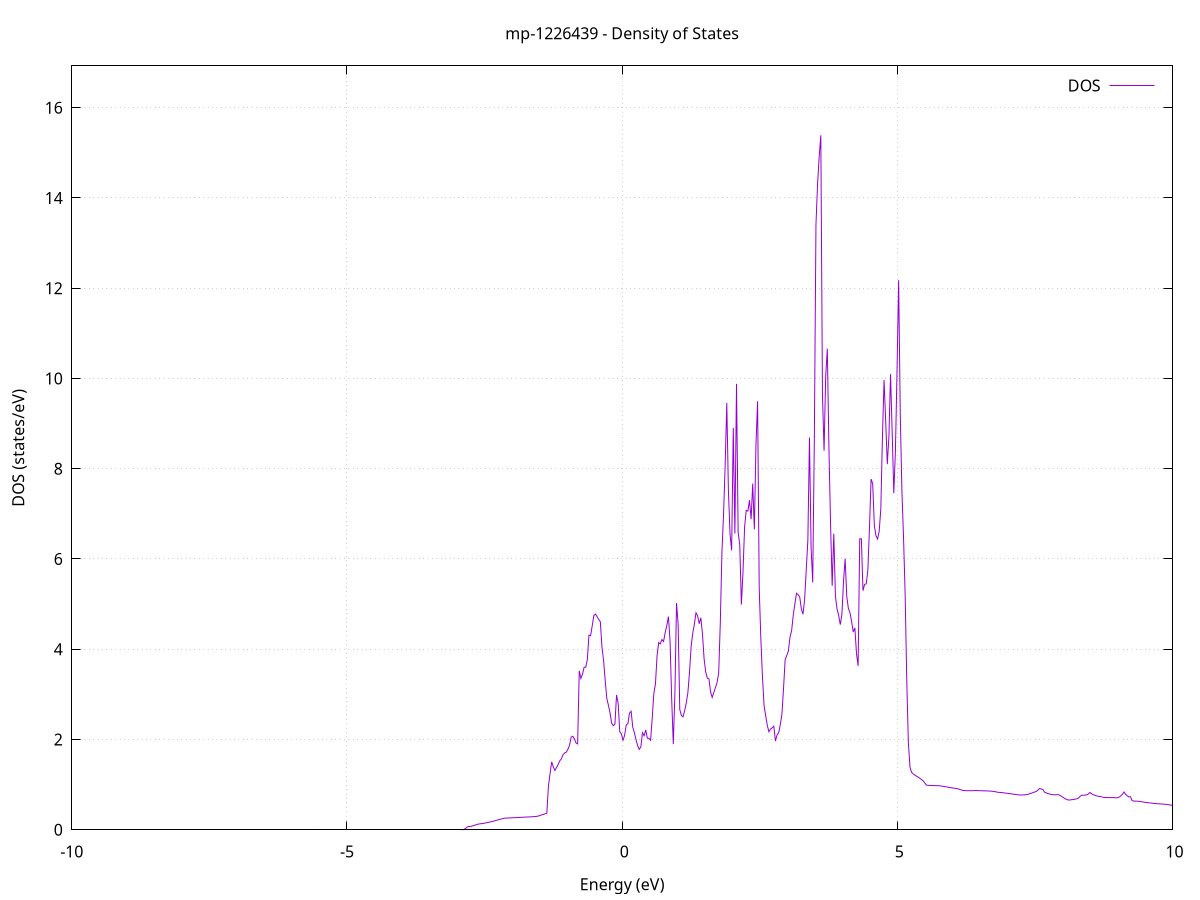 set title 'mp-1226439 - Density of States'
set xlabel 'Energy (eV)'
set ylabel 'DOS (states/eV)'
set grid
set xrange [-10:10]
set yrange [0:16.926]
set xzeroaxis lt -1
set terminal png size 800,600
set output 'mp-1226439_dos_gnuplot.png'
plot '-' using 1:2 with lines title 'DOS'
-5.581600 0.000000
-5.552100 0.000000
-5.522600 0.000000
-5.493200 0.000000
-5.463700 0.000000
-5.434300 0.000000
-5.404800 0.000000
-5.375300 0.000000
-5.345900 0.000000
-5.316400 0.000000
-5.287000 0.000000
-5.257500 0.000000
-5.228000 0.000000
-5.198600 0.000000
-5.169100 0.000000
-5.139700 0.000000
-5.110200 0.000000
-5.080700 0.000000
-5.051300 0.000000
-5.021800 0.000000
-4.992300 0.000000
-4.962900 0.000000
-4.933400 0.000000
-4.904000 0.000000
-4.874500 0.000000
-4.845000 0.000000
-4.815600 0.000000
-4.786100 0.000000
-4.756700 0.000000
-4.727200 0.000000
-4.697700 0.000000
-4.668300 0.000000
-4.638800 0.000000
-4.609400 0.000000
-4.579900 0.000000
-4.550400 0.000000
-4.521000 0.000000
-4.491500 0.000000
-4.462100 0.000000
-4.432600 0.000000
-4.403100 0.000000
-4.373700 0.000000
-4.344200 0.000000
-4.314800 0.000000
-4.285300 0.000000
-4.255800 0.000000
-4.226400 0.000000
-4.196900 0.000000
-4.167500 0.000000
-4.138000 0.000000
-4.108500 0.000000
-4.079100 0.000000
-4.049600 0.000000
-4.020200 0.000000
-3.990700 0.000000
-3.961200 0.000000
-3.931800 0.000000
-3.902300 0.000000
-3.872900 0.000000
-3.843400 0.000000
-3.813900 0.000000
-3.784500 0.000000
-3.755000 0.000000
-3.725600 0.000000
-3.696100 0.000000
-3.666600 0.000000
-3.637200 0.000000
-3.607700 0.000000
-3.578300 0.000000
-3.548800 0.000000
-3.519300 0.000000
-3.489900 0.000000
-3.460400 0.000000
-3.431000 0.000000
-3.401500 0.000000
-3.372000 0.000000
-3.342600 0.000000
-3.313100 0.000000
-3.283700 0.000000
-3.254200 0.000000
-3.224700 0.000000
-3.195300 0.000000
-3.165800 0.000000
-3.136400 0.000000
-3.106900 0.000000
-3.077400 0.000000
-3.048000 0.000000
-3.018500 0.000000
-2.989100 0.000000
-2.959600 0.000000
-2.930100 0.000000
-2.900700 0.000100
-2.871200 0.008700
-2.841800 0.032000
-2.812300 0.063600
-2.782800 0.073000
-2.753400 0.073900
-2.723900 0.084100
-2.694500 0.095400
-2.665000 0.107100
-2.635500 0.119000
-2.606100 0.127700
-2.576600 0.132500
-2.547100 0.136700
-2.517700 0.142600
-2.488200 0.149800
-2.458800 0.157300
-2.429300 0.164800
-2.399800 0.172300
-2.370400 0.180200
-2.340900 0.189400
-2.311500 0.200600
-2.282000 0.210900
-2.252500 0.219800
-2.223100 0.229700
-2.193600 0.239900
-2.164200 0.250200
-2.134700 0.257400
-2.105200 0.259200
-2.075800 0.259900
-2.046300 0.262800
-2.016900 0.265000
-1.987400 0.266800
-1.957900 0.268200
-1.928500 0.269300
-1.899000 0.271400
-1.869600 0.273900
-1.840100 0.276000
-1.810600 0.277600
-1.781200 0.279500
-1.751700 0.281400
-1.722300 0.283200
-1.692800 0.284800
-1.663300 0.286500
-1.633900 0.288900
-1.604400 0.291600
-1.575000 0.294500
-1.545500 0.298800
-1.516000 0.306800
-1.486600 0.318800
-1.457100 0.332400
-1.427700 0.343300
-1.398200 0.354800
-1.368700 0.366600
-1.339300 0.964900
-1.309800 1.244200
-1.280400 1.504600
-1.250900 1.396400
-1.221400 1.313300
-1.192000 1.379200
-1.162500 1.448000
-1.133100 1.527400
-1.103600 1.573400
-1.074100 1.664300
-1.044700 1.701900
-1.015200 1.718600
-0.985800 1.782800
-0.956300 1.870200
-0.926800 2.050500
-0.897400 2.072600
-0.867900 2.016600
-0.838500 1.923500
-0.809000 1.903600
-0.779500 3.521300
-0.750100 3.352300
-0.720600 3.446200
-0.691200 3.600800
-0.661700 3.602100
-0.632200 3.774500
-0.602800 4.311400
-0.573300 4.301100
-0.543900 4.518500
-0.514400 4.748900
-0.484900 4.779000
-0.455500 4.723500
-0.426000 4.661500
-0.396600 4.611200
-0.367100 4.052800
-0.337600 3.750900
-0.308200 3.311600
-0.278700 2.909300
-0.249300 2.758400
-0.219800 2.589000
-0.190300 2.361600
-0.160900 2.305500
-0.131400 2.338900
-0.101900 2.986600
-0.072500 2.804700
-0.043000 2.171100
-0.013600 2.124600
0.015900 1.975100
0.045400 2.098500
0.074800 2.324700
0.104300 2.350600
0.133700 2.584800
0.163200 2.625600
0.192700 2.272800
0.222100 2.154900
0.251600 1.996700
0.281000 1.864800
0.310500 1.781100
0.340000 1.837700
0.369400 2.150500
0.398900 2.083500
0.428300 2.212200
0.457800 2.029800
0.487300 2.026000
0.516700 1.984000
0.546200 2.467600
0.575600 3.021100
0.605100 3.228200
0.634600 3.858500
0.664000 4.148800
0.693500 4.119700
0.722900 4.216100
0.752400 4.170000
0.781900 4.369200
0.811300 4.522600
0.840800 4.723300
0.870200 4.192200
0.899700 2.911900
0.929200 1.899000
0.958600 3.020500
0.988100 5.023500
1.017500 4.552100
1.047000 2.666100
1.076500 2.532300
1.105900 2.503100
1.135400 2.637200
1.164800 2.809200
1.194300 3.036300
1.223800 3.486500
1.253200 4.055300
1.282700 4.353500
1.312100 4.552700
1.341600 4.807700
1.371100 4.742500
1.400500 4.565100
1.430000 4.698100
1.459400 4.341100
1.488900 3.790600
1.518400 3.496800
1.547800 3.360400
1.577300 3.345900
1.606700 3.054400
1.636200 2.933300
1.665700 3.038300
1.695100 3.153900
1.724600 3.260600
1.754000 3.472100
1.783500 4.581800
1.813000 6.152400
1.842400 6.982200
1.871900 8.080900
1.901300 9.456200
1.930800 7.518100
1.960300 6.551300
1.989700 6.189900
2.019200 8.902800
2.048600 6.564500
2.078100 9.881800
2.107600 6.595500
2.137000 6.313800
2.166500 4.991600
2.195900 5.716000
2.225400 6.718800
2.254900 7.078500
2.284300 7.061300
2.313800 7.302400
2.343300 6.880500
2.372700 7.669300
2.402200 6.656200
2.431600 8.532700
2.461100 9.495000
2.490600 5.351400
2.520000 4.240400
2.549500 3.387700
2.578900 2.745700
2.608400 2.526200
2.637900 2.308500
2.667300 2.171700
2.696800 2.232900
2.726200 2.258900
2.755700 2.294700
2.785200 1.965100
2.814600 2.099900
2.844100 2.147300
2.873500 2.330300
2.903000 2.558700
2.932500 3.133300
2.961900 3.765900
2.991400 3.862000
3.020800 3.960800
3.050300 4.269100
3.079800 4.415200
3.109200 4.757800
3.138700 5.006500
3.168100 5.240700
3.197600 5.209300
3.227100 5.157400
3.256500 4.887800
3.286000 4.776900
3.315400 5.094400
3.344900 5.752200
3.374400 6.415400
3.403800 8.690600
3.433300 6.250400
3.462700 5.478800
3.492200 8.653100
3.521700 13.414000
3.551100 14.309100
3.580600 14.918400
3.610000 15.387700
3.639500 9.654400
3.669000 8.398300
3.698400 10.045900
3.727900 10.659000
3.757300 8.454100
3.786800 6.785200
3.816300 5.406800
3.845700 6.561900
3.875200 5.176600
3.904600 4.889100
3.934100 4.754500
3.963600 4.544700
3.993000 4.774000
4.022500 5.499600
4.051900 6.007100
4.081400 5.171600
4.110900 4.902700
4.140300 4.808600
4.169800 4.611700
4.199200 4.381900
4.228700 4.474000
4.258200 3.903700
4.287600 3.631400
4.317100 6.446100
4.346500 6.448700
4.376000 5.297500
4.405500 5.436500
4.434900 5.450100
4.464400 5.748700
4.493800 6.683700
4.523300 7.771600
4.552800 7.666300
4.582200 6.747800
4.611700 6.514100
4.641100 6.442700
4.670600 6.614900
4.700100 7.108800
4.729500 8.693700
4.759000 9.967800
4.788500 9.063300
4.817900 8.101300
4.847400 8.716300
4.876800 10.095000
4.906300 8.812500
4.935800 7.459700
4.965200 8.385900
4.994700 10.159800
5.024100 12.178600
5.053600 9.208300
5.083100 7.517700
5.112500 6.492400
5.142000 5.221500
5.171400 3.320200
5.200900 1.921400
5.230400 1.387200
5.259800 1.272000
5.289300 1.238200
5.318700 1.211400
5.348200 1.187600
5.377700 1.165500
5.407100 1.142200
5.436600 1.116500
5.466000 1.086700
5.495500 1.045000
5.525000 0.993400
5.554400 0.985900
5.583900 0.982800
5.613300 0.980700
5.642800 0.979600
5.672300 0.978500
5.701700 0.977600
5.731200 0.977300
5.760600 0.975400
5.790100 0.970900
5.819600 0.965200
5.849000 0.958900
5.878500 0.952900
5.907900 0.947000
5.937400 0.940600
5.966900 0.933900
5.996300 0.927800
6.025800 0.923000
6.055200 0.918300
6.084700 0.912600
6.114200 0.902900
6.143600 0.889600
6.173100 0.878700
6.202500 0.870100
6.232000 0.867500
6.261500 0.866300
6.290900 0.866100
6.320400 0.866200
6.349800 0.866500
6.379300 0.863700
6.408800 0.870300
6.438200 0.871400
6.467700 0.866500
6.497100 0.866100
6.526600 0.865200
6.556100 0.863700
6.585500 0.862100
6.615000 0.861200
6.644400 0.860800
6.673900 0.858900
6.703400 0.855900
6.732800 0.852100
6.762300 0.846800
6.791700 0.840100
6.821200 0.832600
6.850700 0.828100
6.880100 0.825500
6.909600 0.822400
6.939000 0.818100
6.968500 0.812600
6.998000 0.808400
7.027400 0.804000
7.056900 0.798300
7.086300 0.793600
7.115800 0.788800
7.145300 0.783100
7.174700 0.776800
7.204200 0.772900
7.233700 0.771100
7.263100 0.770800
7.292600 0.771500
7.322000 0.774600
7.351500 0.779800
7.381000 0.787900
7.410400 0.799300
7.439900 0.812800
7.469300 0.825000
7.498800 0.837500
7.528300 0.852300
7.557700 0.885800
7.587200 0.915300
7.616600 0.903000
7.646100 0.892100
7.675600 0.832600
7.705000 0.817500
7.734500 0.803600
7.763900 0.792400
7.793400 0.783500
7.822900 0.776800
7.852300 0.773700
7.881800 0.774700
7.911200 0.779300
7.940700 0.773300
7.970200 0.751700
7.999600 0.728400
8.029100 0.704000
8.058500 0.680700
8.088000 0.666300
8.117500 0.657200
8.146900 0.663700
8.176400 0.667100
8.205800 0.672300
8.235300 0.678900
8.264800 0.688800
8.294200 0.705400
8.323700 0.742800
8.353100 0.768200
8.382600 0.763300
8.412100 0.769300
8.441500 0.775400
8.471000 0.791400
8.500400 0.825600
8.529900 0.796700
8.559400 0.778000
8.588800 0.763400
8.618300 0.751500
8.647700 0.742900
8.677200 0.737300
8.706700 0.731900
8.736100 0.721900
8.765600 0.716200
8.795000 0.715300
8.824500 0.713800
8.854000 0.712500
8.883400 0.711600
8.912900 0.711500
8.942300 0.711800
8.971800 0.705700
9.001300 0.710200
9.030700 0.723900
9.060200 0.749900
9.089600 0.786400
9.119100 0.838700
9.148600 0.783400
9.178000 0.753700
9.207500 0.728300
9.236900 0.732200
9.266400 0.644600
9.295900 0.637400
9.325300 0.634400
9.354800 0.633300
9.384200 0.630700
9.413700 0.626000
9.443200 0.619500
9.472600 0.613700
9.502100 0.608300
9.531500 0.603300
9.561000 0.598800
9.590500 0.594900
9.619900 0.590900
9.649400 0.586500
9.678900 0.582300
9.708300 0.578900
9.737800 0.576300
9.767200 0.573900
9.796700 0.571400
9.826200 0.568800
9.855600 0.566200
9.885100 0.563000
9.914500 0.556500
9.944000 0.551800
9.973500 0.547300
10.002900 0.543000
10.032400 0.538900
10.061800 0.535000
10.091300 0.531300
10.120800 0.527800
10.150200 0.524500
10.179700 0.523000
10.209100 0.513900
10.238600 0.511600
10.268100 0.494900
10.297500 0.476600
10.327000 0.481900
10.356400 0.423200
10.385900 0.422200
10.415400 0.420800
10.444800 0.419900
10.474300 0.462700
10.503700 0.447300
10.533200 0.455800
10.562700 0.465600
10.592100 0.485300
10.621600 0.524500
10.651000 0.553800
10.680500 0.574000
10.710000 0.494400
10.739400 0.494200
10.768900 0.492900
10.798300 0.490100
10.827800 0.484200
10.857300 0.475400
10.886700 0.464600
10.916200 0.454000
10.945600 0.443500
10.975100 0.433100
11.004600 0.422800
11.034000 0.413600
11.063500 0.405400
11.092900 0.397300
11.122400 0.389400
11.151900 0.382000
11.181300 0.373200
11.210800 0.361600
11.240200 0.347700
11.269700 0.332600
11.299200 0.317300
11.328600 0.302200
11.358100 0.287200
11.387500 0.272300
11.417000 0.260300
11.446500 0.285200
11.475900 0.344600
11.505400 0.430600
11.534800 0.525500
11.564300 0.638500
11.593800 0.721900
11.623200 0.749600
11.652700 0.752400
11.682100 0.763600
11.711600 0.755200
11.741100 0.761800
11.770500 0.778000
11.800000 0.790400
11.829400 0.815500
11.858900 0.821200
11.888400 1.019900
11.917800 0.977700
11.947300 1.020900
11.976700 1.037400
12.006200 1.059400
12.035700 1.086600
12.065100 1.109300
12.094600 1.110900
12.124100 1.110300
12.153500 1.111700
12.183000 1.111400
12.212400 1.095600
12.241900 1.068800
12.271400 1.038500
12.300800 1.002500
12.330300 0.971100
12.359700 0.946800
12.389200 0.929100
12.418700 0.918100
12.448100 0.905500
12.477600 0.907500
12.507000 0.912600
12.536500 0.913400
12.566000 0.899400
12.595400 0.965500
12.624900 0.973400
12.654300 0.989000
12.683800 0.949000
12.713300 0.917600
12.742700 0.910900
12.772200 0.896900
12.801600 0.885500
12.831100 0.878100
12.860600 0.862500
12.890000 0.974800
12.919500 0.798800
12.948900 0.789800
12.978400 0.782400
13.007900 0.775900
13.037300 0.773300
13.066800 0.768600
13.096200 0.764700
13.125700 0.760700
13.155200 0.760900
13.184600 0.765200
13.214100 0.771500
13.243500 0.777000
13.273000 0.781500
13.302500 0.786100
13.331900 0.787600
13.361400 0.786000
13.390800 0.784700
13.420300 0.783500
13.449800 0.779500
13.479200 0.778500
13.508700 0.779700
13.538100 0.780300
13.567600 0.779500
13.597100 0.777400
13.626500 0.775600
13.656000 0.775900
13.685400 0.778100
13.714900 0.782200
13.744400 0.784000
13.773800 0.789800
13.803300 0.796700
13.832700 0.802900
13.862200 0.808100
13.891700 0.812600
13.921100 0.816600
13.950600 0.808700
13.980000 0.806700
14.009500 0.807500
14.039000 0.806400
14.068400 0.804700
14.097900 0.802400
14.127300 0.799200
14.156800 0.794500
14.186300 0.792800
14.215700 0.790300
14.245200 0.782400
14.274600 0.777500
14.304100 0.776400
14.333600 0.775300
14.363000 0.774800
14.392500 0.775000
14.421900 0.776000
14.451400 0.774900
14.480900 0.772800
14.510300 0.771300
14.539800 0.770700
14.569200 0.772000
14.598700 0.775100
14.628200 0.776200
14.657600 0.773200
14.687100 0.773500
14.716600 0.775500
14.746000 0.777600
14.775500 0.780700
14.804900 0.785100
14.834400 0.791400
14.863900 0.799600
14.893300 0.809500
14.922800 0.819300
14.952200 0.827200
14.981700 0.833500
15.011200 0.840100
15.040600 0.848100
15.070100 0.856100
15.099500 0.862200
15.129000 0.864100
15.158500 0.865400
15.187900 0.883300
15.217400 0.919200
15.246800 0.957700
15.276300 0.977700
15.305800 0.955300
15.335200 0.964200
15.364700 0.987900
15.394100 1.023800
15.423600 1.055200
15.453100 1.085900
15.482500 1.124600
15.512000 1.190100
15.541400 1.235200
15.570900 1.212600
15.600400 1.210700
15.629800 1.210500
15.659300 1.212400
15.688700 1.216100
15.718200 1.223100
15.747700 1.240900
15.777100 1.357800
15.806600 1.235500
15.836000 1.245000
15.865500 1.250700
15.895000 1.256400
15.924400 1.257800
15.953900 1.258000
15.983300 1.257600
16.012800 1.245500
16.042300 1.223700
16.071700 1.203000
16.101200 1.188500
16.130600 1.173600
16.160100 1.163400
16.189600 1.154800
16.219000 1.146000
16.248500 1.127600
16.277900 1.123100
16.307400 1.126100
16.336900 1.133700
16.366300 1.143500
16.395800 1.156500
16.425200 1.178800
16.454700 1.200900
16.484200 1.222000
16.513600 1.221100
16.543100 1.224500
16.572500 1.225900
16.602000 1.227100
16.631500 1.229100
16.660900 1.239000
16.690400 1.213800
16.719800 1.193500
16.749300 1.178200
16.778800 1.166000
16.808200 1.158500
16.837700 1.152800
16.867100 1.148200
16.896600 1.148800
16.926100 1.153700
16.955500 1.158500
16.985000 1.163100
17.014400 1.169800
17.043900 1.179800
17.073400 1.192300
17.102800 1.206100
17.132300 1.219600
17.161800 1.238500
17.191200 1.259100
17.220700 1.277000
17.250100 1.297500
17.279600 1.317500
17.309100 1.336300
17.338500 1.353900
17.368000 1.372400
17.397400 1.393900
17.426900 1.402800
17.456400 1.403300
17.485800 1.388900
17.515300 1.373100
17.544700 1.359100
17.574200 1.342700
17.603700 1.321400
17.633100 1.308300
17.662600 1.284200
17.692000 1.261900
17.721500 1.240900
17.751000 1.220300
17.780400 1.198200
17.809900 1.184300
17.839300 1.172300
17.868800 1.166200
17.898300 1.167200
17.927700 1.171000
17.957200 1.180200
17.986600 1.177600
18.016100 1.166800
18.045600 1.170500
18.075000 1.176900
18.104500 1.188600
18.133900 1.206700
18.163400 1.228200
18.192900 1.250400
18.222300 1.270600
18.251800 1.287900
18.281200 1.304800
18.310700 1.307200
18.340200 1.324200
18.369600 1.321000
18.399100 1.326100
18.428500 1.332900
18.458000 1.339000
18.487500 1.357800
18.516900 1.389400
18.546400 1.419200
18.575800 1.441000
18.605300 1.454000
18.634800 1.462800
18.664200 1.465900
18.693700 1.467800
18.723100 1.468300
18.752600 1.471200
18.782100 1.475500
18.811500 1.478100
18.841000 1.478000
18.870400 1.474600
18.899900 1.472100
18.929400 1.472600
18.958800 1.470600
18.988300 1.484200
19.017700 1.499500
19.047200 1.505500
19.076700 1.505300
19.106100 1.497000
19.135600 1.485700
19.165000 1.472400
19.194500 1.466300
19.224000 1.461800
19.253400 1.462600
19.282900 1.456700
19.312300 1.457100
19.341800 1.455000
19.371300 1.441500
19.400700 1.404400
19.430200 1.381000
19.459600 1.359600
19.489100 1.347200
19.518600 1.340200
19.548000 1.348100
19.577500 1.353200
19.607000 1.352500
19.636400 1.350500
19.665900 1.349400
19.695300 1.348000
19.724800 1.350500
19.754300 1.369200
19.783700 1.382300
19.813200 1.383300
19.842600 1.383700
19.872100 1.390700
19.901600 1.404600
19.931000 1.440000
19.960500 1.408600
19.989900 1.404900
20.019400 1.409800
20.048900 1.420700
20.078300 1.457500
20.107800 1.489100
20.137200 1.489900
20.166700 1.480900
20.196200 1.470500
20.225600 1.459400
20.255100 1.444800
20.284500 1.427400
20.314000 1.410600
20.343500 1.401000
20.372900 1.395000
20.402400 1.387100
20.431800 1.381800
20.461300 1.379200
20.490800 1.379000
20.520200 1.380700
20.549700 1.381600
20.579100 1.375700
20.608600 1.371600
20.638100 1.371200
20.667500 1.375000
20.697000 1.371300
20.726400 1.366000
20.755900 1.356800
20.785400 1.341300
20.814800 1.333100
20.844300 1.327800
20.873700 1.322700
20.903200 1.317000
20.932700 1.312600
20.962100 1.311200
20.991600 1.313900
21.021000 1.318400
21.050500 1.335400
21.080000 1.315900
21.109400 1.318500
21.138900 1.323000
21.168300 1.332000
21.197800 1.341300
21.227300 1.341200
21.256700 1.337300
21.286200 1.326300
21.315600 1.311800
21.345100 1.296900
21.374600 1.290000
21.404000 1.286200
21.433500 1.285700
21.462900 1.286900
21.492400 1.288500
21.521900 1.291100
21.551300 1.294600
21.580800 1.299200
21.610200 1.304800
21.639700 1.310100
21.669200 1.313800
21.698600 1.312200
21.728100 1.316600
21.757500 1.306800
21.787000 1.295400
21.816500 1.284300
21.845900 1.274900
21.875400 1.269300
21.904800 1.263300
21.934300 1.258600
21.963800 1.255400
21.993200 1.254600
22.022700 1.254900
22.052200 1.255900
22.081600 1.258000
22.111100 1.260100
22.140500 1.262000
22.170000 1.264500
22.199500 1.268800
22.228900 1.273900
22.258400 1.290600
22.287800 1.296000
22.317300 1.293800
22.346800 1.290300
22.376200 1.288500
22.405700 1.287400
22.435100 1.287200
22.464600 1.288600
22.494100 1.293900
22.523500 1.295700
22.553000 1.296300
22.582400 1.296100
22.611900 1.291300
22.641400 1.278800
22.670800 1.262100
22.700300 1.246700
22.729700 1.232900
22.759200 1.220400
22.788700 1.209300
22.818100 1.199100
22.847600 1.189200
22.877000 1.178500
22.906500 1.167900
22.936000 1.158500
22.965400 1.150500
22.994900 1.144200
23.024300 1.140200
23.053800 1.140200
23.083300 1.138400
23.112700 1.137600
23.142200 1.133600
23.171600 1.125600
23.201100 1.113900
23.230600 1.104700
23.260000 1.099700
23.289500 1.095600
23.318900 1.092200
23.348400 1.089800
23.377900 1.088700
23.407300 1.087000
23.436800 1.075700
23.466200 1.078200
23.495700 1.081300
23.525200 1.075700
23.554600 1.077700
23.584100 1.079700
23.613500 1.087400
23.643000 1.103600
23.672500 1.120300
23.701900 1.137000
23.731400 1.210100
23.760800 1.239200
23.790300 1.196200
23.819800 1.196500
23.849200 1.195800
23.878700 1.225200
23.908100 1.271500
23.937600 1.291100
23.967100 1.294000
23.996500 1.351800
24.026000 1.357000
24.055400 1.341400
24.084900 1.316600
24.114400 1.292900
24.143800 1.274500
24.173300 1.239100
24.202700 1.205600
24.232200 1.184300
24.261700 1.191700
24.291100 1.217700
24.320600 1.235800
24.350000 1.258000
24.379500 1.295300
24.409000 1.328500
24.438400 1.365700
24.467900 1.379100
24.497400 1.392800
24.526800 1.403900
24.556300 1.392700
24.585700 1.389900
24.615200 1.388900
24.644700 1.389600
24.674100 1.392400
24.703600 1.397600
24.733000 1.423000
24.762500 1.447300
24.792000 1.456800
24.821400 1.459100
24.850900 1.477300
24.880300 1.504300
24.909800 1.530200
24.939300 1.568500
24.968700 1.610300
24.998200 1.648100
25.027600 1.690100
25.057100 1.741400
25.086600 1.797000
25.116000 1.860500
25.145500 1.936200
25.174900 2.014900
25.204400 2.089200
25.233900 2.182000
25.263300 2.284700
25.292800 2.410800
25.322200 2.569600
25.351700 2.773000
25.381200 3.046800
25.410600 3.458000
25.440100 3.980300
25.469500 4.362300
25.499000 5.328800
25.528500 9.704600
25.557900 13.066100
25.587400 33.361500
25.616800 33.383100
25.646300 54.610100
25.675800 12.176000
25.705200 8.444000
25.734700 5.902500
25.764100 4.766700
25.793600 3.969700
25.823100 3.547800
25.852500 3.226000
25.882000 2.959800
25.911400 2.748100
25.940900 2.555100
25.970400 2.407400
25.999800 2.298700
26.029300 2.217100
26.058700 2.120800
26.088200 2.056900
26.117700 2.023100
26.147100 1.991700
26.176600 1.964400
26.206000 1.912200
26.235500 1.869900
26.265000 1.846300
26.294400 1.834100
26.323900 1.819100
26.353300 1.820700
26.382800 1.821700
26.412300 1.772800
26.441700 1.761500
26.471200 1.784900
26.500600 1.798100
26.530100 1.811100
26.559600 1.836000
26.589000 1.867500
26.618500 1.903100
26.647900 1.930200
26.677400 1.999700
26.706900 2.027200
26.736300 2.090400
26.765800 2.165700
26.795200 2.287300
26.824700 2.414300
26.854200 2.488300
26.883600 2.478500
26.913100 2.323800
26.942600 2.167900
26.972000 2.041800
27.001500 1.890800
27.030900 1.785400
27.060400 1.715300
27.089900 1.679300
27.119300 1.662800
27.148800 1.654100
27.178200 1.644600
27.207700 1.664700
27.237200 1.660900
27.266600 1.638800
27.296100 1.624900
27.325500 1.632900
27.355000 1.646100
27.384500 1.656900
27.413900 1.656000
27.443400 1.626000
27.472800 1.599300
27.502300 1.590900
27.531800 1.598800
27.561200 1.604900
27.590700 1.629300
27.620100 1.611100
27.649600 1.613700
27.679100 1.620700
27.708500 1.635100
27.738000 1.654100
27.767400 1.671700
27.796900 1.691700
27.826400 1.713900
27.855800 1.731200
27.885300 1.738100
27.914700 1.772400
27.944200 1.802700
27.973700 1.824500
28.003100 1.841500
28.032600 1.850900
28.062000 1.862000
28.091500 1.887700
28.121000 1.920800
28.150400 1.952000
28.179900 1.961600
28.209300 1.954900
28.238800 1.917700
28.268300 1.855700
28.297700 1.795800
28.327200 1.754600
28.356600 1.724700
28.386100 1.709000
28.415600 1.700400
28.445000 1.690600
28.474500 1.665700
28.503900 1.661900
28.533400 1.663800
28.562900 1.677500
28.592300 1.694100
28.621800 1.700700
28.651200 1.699500
28.680700 1.697300
28.710200 1.681600
28.739600 1.670700
28.769100 1.648900
28.798500 1.617900
28.828000 1.571400
28.857500 1.529500
28.886900 1.499700
28.916400 1.467900
28.945800 1.441200
28.975300 1.408700
29.004800 1.396100
29.034200 1.389800
29.063700 1.393900
29.093100 1.376900
29.122600 1.380800
29.152100 1.398300
29.181500 1.403500
29.211000 1.409900
29.240400 1.412300
29.269900 1.406800
29.299400 1.397000
29.328800 1.386300
29.358300 1.377000
29.387800 1.370300
29.417200 1.367200
29.446700 1.369400
29.476100 1.367500
29.505600 1.385300
29.535100 1.411500
29.564500 1.421400
29.594000 1.422500
29.623400 1.418300
29.652900 1.415000
29.682400 1.414600
29.711800 1.416700
29.741300 1.418600
29.770700 1.419500
29.800200 1.419800
29.829700 1.412600
29.859100 1.403500
29.888600 1.387400
29.918000 1.372200
29.947500 1.378100
29.977000 1.371400
30.006400 1.338300
30.035900 1.304400
30.065300 1.281100
30.094800 1.273400
30.124300 1.269400
30.153700 1.270300
30.183200 1.270900
30.212600 1.271800
30.242100 1.271800
30.271600 1.267500
30.301000 1.264300
30.330500 1.259100
30.359900 1.246700
30.389400 1.232500
30.418900 1.220600
30.448300 1.208400
30.477800 1.195000
30.507200 1.188700
30.536700 1.196500
30.566200 1.205700
30.595600 1.211400
30.625100 1.214900
30.654500 1.211600
30.684000 1.199400
30.713500 1.173500
30.742900 1.137500
30.772400 1.099900
30.801800 1.066900
30.831300 1.036000
30.860800 1.030800
30.890200 0.970700
30.919700 0.944400
30.949100 0.922800
30.978600 0.922100
31.008100 0.934100
31.037500 0.933400
31.067000 0.919500
31.096400 0.897000
31.125900 0.861400
31.155400 0.815700
31.184800 0.815300
31.214300 0.828400
31.243700 0.841200
31.273200 0.853000
31.302700 0.867400
31.332100 0.883600
31.361600 0.902900
31.391000 0.927700
31.420500 0.956600
31.450000 0.986300
31.479400 1.021600
31.508900 1.062600
31.538300 1.080900
31.567800 1.092500
31.597300 1.106200
31.626700 1.117900
31.656200 1.138100
31.685600 1.164500
31.715100 1.180100
31.744600 1.192300
31.774000 1.208000
31.803500 1.225400
31.833000 1.244500
31.862400 1.268100
31.891900 1.283700
31.921300 1.277300
31.950800 1.274200
31.980300 1.258400
32.009700 1.236400
32.039200 1.211300
32.068600 1.202100
32.098100 1.220800
32.127600 1.231900
32.157000 1.186000
32.186500 1.143800
32.215900 1.130100
32.245400 1.140100
32.274900 1.171100
32.304300 1.175400
32.333800 1.169300
32.363200 1.155900
32.392700 1.147400
32.422200 1.144500
32.451600 1.150800
32.481100 1.157000
32.510500 1.163500
32.540000 1.153200
32.569500 1.158800
32.598900 1.176300
32.628400 1.205000
32.657800 1.239700
32.687300 1.281000
32.716800 1.335000
32.746200 1.442500
32.775700 1.530700
32.805100 1.636300
32.834600 1.740700
32.864100 1.846300
32.893500 1.940100
32.923000 2.037200
32.952400 2.122800
32.981900 2.209500
33.011400 2.283500
33.040800 2.344400
33.070300 2.345600
33.099700 2.295600
33.129200 2.258200
33.158700 2.224700
33.188100 2.180600
33.217600 2.123500
33.247000 2.049800
33.276500 1.988800
33.306000 1.942100
33.335400 1.913400
33.364900 1.992400
33.394300 2.094300
33.423800 2.093000
33.453300 2.234900
33.482700 2.212100
33.512200 2.228600
33.541600 2.271100
33.571100 2.276100
33.600600 2.269100
33.630000 2.257100
33.659500 2.236100
33.688900 2.216500
33.718400 2.211000
33.747900 2.183300
33.777300 2.159300
33.806800 2.145600
33.836200 2.100600
33.865700 2.038700
33.895200 1.986100
33.924600 1.945900
33.954100 1.898300
33.983500 1.851300
34.013000 1.795500
34.042500 1.732000
34.071900 1.670500
34.101400 1.614300
34.130800 1.568300
34.160300 1.526200
34.189800 1.483900
34.219200 1.456000
34.248700 1.438300
34.278200 1.423900
34.307600 1.415800
34.337100 1.420000
34.366500 1.428100
34.396000 1.443300
34.425500 1.463600
34.454900 1.490300
34.484400 1.512800
34.513800 1.541700
34.543300 1.569200
34.572800 1.570400
34.602200 1.579900
34.631700 1.595800
34.661100 1.628700
34.690600 1.669400
34.720100 1.722200
34.749500 1.776600
34.779000 1.749500
34.808400 1.686800
34.837900 1.639500
34.867400 1.575600
34.896800 1.497800
34.926300 1.474900
34.955700 1.479300
34.985200 1.474300
35.014700 1.428800
35.044100 1.403900
35.073600 1.391400
35.103000 1.389300
35.132500 1.409500
35.162000 1.464800
35.191400 1.523400
35.220900 1.558100
35.250300 1.587100
35.279800 1.604600
35.309300 1.590400
35.338700 1.566400
35.368200 1.560500
35.397600 1.562800
35.427100 1.572100
35.456600 1.585200
35.486000 1.596100
35.515500 1.600300
35.544900 1.599200
35.574400 1.599000
35.603900 1.639100
35.633300 1.621100
35.662800 1.631000
35.692200 1.668400
35.721700 1.680000
35.751200 1.640000
35.780600 1.612600
35.810100 1.595400
35.839500 1.577400
35.869000 1.558100
35.898500 1.524400
35.927900 1.496100
35.957400 1.479300
35.986800 1.469500
36.016300 1.467200
36.045800 1.466400
36.075200 1.465900
36.104700 1.469300
36.134100 1.473700
36.163600 1.478400
36.193100 1.484000
36.222500 1.492000
36.252000 1.502000
36.281400 1.524500
36.310900 1.559200
36.340400 1.595500
36.369800 1.618700
36.399300 1.627900
36.428700 1.631900
36.458200 1.674000
36.487700 1.696200
36.517100 1.694300
36.546600 1.681800
36.576000 1.672400
36.605500 1.679000
36.635000 1.687700
36.664400 1.694200
36.693900 1.701600
36.723400 1.706800
36.752800 1.713300
36.782300 1.721100
36.811700 1.728900
36.841200 1.738300
36.870700 1.745000
36.900100 1.767200
36.929600 1.790000
36.959000 1.803800
36.988500 1.820700
37.018000 1.790600
37.047400 1.768800
37.076900 1.768600
37.106300 1.786800
37.135800 1.799500
37.165300 1.793000
37.194700 1.798000
37.224200 1.833700
37.253600 1.822600
37.283100 1.806500
37.312600 1.800500
37.342000 1.793300
37.371500 1.786600
37.400900 1.782100
37.430400 1.783900
37.459900 1.794000
37.489300 1.828100
37.518800 2.109600
37.548200 1.773400
37.577700 1.761200
37.607200 1.754200
37.636600 1.748600
37.666100 1.740600
37.695500 1.732800
37.725000 1.727700
37.754500 1.725800
37.783900 1.783100
37.813400 1.771100
37.842800 1.769800
37.872300 1.769600
37.901800 1.770600
37.931200 1.776500
37.960700 1.787500
37.990100 1.804500
38.019600 1.827900
38.049100 1.854700
38.078500 1.856800
38.108000 1.845100
38.137400 1.822700
38.166900 1.784500
38.196400 1.760000
38.225800 1.747000
38.255300 1.750900
38.284700 1.719900
38.314200 1.710000
38.343700 1.711900
38.373100 1.726500
38.402600 1.751300
38.432000 1.764100
38.461500 1.769200
38.491000 1.771800
38.520400 1.774900
38.549900 1.775700
38.579300 1.777600
38.608800 1.784200
38.638300 1.802600
38.667700 1.831300
38.697200 1.854000
38.726600 1.869600
38.756100 1.873800
38.785600 1.865000
38.815000 1.853100
38.844500 1.846000
38.873900 1.842900
38.903400 1.830600
38.932900 1.825200
38.962300 1.822400
38.991800 1.819400
39.021200 1.808500
39.050700 1.793400
39.080200 1.777300
39.109600 1.755200
39.139100 1.736900
39.168600 1.721400
39.198000 1.708400
39.227500 1.697100
39.256900 1.692400
39.286400 1.687600
39.315900 1.681200
39.345300 1.675400
39.374800 1.671900
39.404200 1.668800
39.433700 1.671600
39.463200 1.676100
39.492600 1.686800
39.522100 1.715800
39.551500 1.685400
39.581000 1.626700
39.610500 1.624000
39.639900 1.625400
39.669400 1.629200
39.698800 1.636000
39.728300 1.645800
39.757800 1.661800
39.787200 1.666000
39.816700 1.668900
39.846100 1.668200
39.875600 1.695000
39.905100 1.725600
39.934500 1.745000
39.964000 1.757000
39.993400 1.747200
40.022900 1.742400
40.052400 1.751800
40.081800 1.767300
40.111300 1.780600
40.140700 1.803500
40.170200 1.779500
40.199700 1.744400
40.229100 1.731100
40.258600 1.722400
40.288000 1.714700
40.317500 1.705700
40.347000 1.691000
40.376400 1.672200
40.405900 1.661900
40.435300 1.660600
40.464800 1.656400
40.494300 1.654200
40.523700 1.640100
40.553200 1.648100
40.582600 1.676000
40.612100 1.681800
40.641600 1.675600
40.671000 1.663000
40.700500 1.616300
40.729900 1.571100
40.759400 1.559200
40.788900 1.561300
40.818300 1.562000
40.847800 1.561500
40.877200 1.559700
40.906700 1.554900
40.936200 1.549700
40.965600 1.548800
40.995100 1.544600
41.024500 1.543400
41.054000 1.561300
41.083500 1.584200
41.112900 1.600200
41.142400 1.597600
41.171800 1.606000
41.201300 1.587600
41.230800 1.573700
41.260200 1.568200
41.289700 1.565700
41.319100 1.561800
41.348600 1.552300
41.378100 1.548700
41.407500 1.551700
41.437000 1.553100
41.466400 1.548000
41.495900 1.561400
41.525400 1.572200
41.554800 1.588800
41.584300 1.609600
41.613800 1.637700
41.643200 1.630700
41.672700 1.644100
41.702100 1.612400
41.731600 1.597800
41.761100 1.566800
41.790500 1.570000
41.820000 1.554400
41.849400 1.543400
41.878900 1.539500
41.908400 1.538300
41.937800 1.542100
41.967300 1.548400
41.996700 1.562300
42.026200 1.568400
42.055700 1.576400
42.085100 1.583600
42.114600 1.597400
42.144000 1.610000
42.173500 1.620400
42.203000 1.629000
42.232400 1.638900
42.261900 1.686000
42.291300 1.717400
42.320800 1.741900
42.350300 1.757300
42.379700 1.768200
42.409200 1.773300
42.438600 1.776000
42.468100 1.775300
42.497600 1.774200
42.527000 1.773300
42.556500 1.774500
42.585900 1.776800
42.615400 1.780000
42.644900 1.784000
42.674300 1.791300
42.703800 1.807200
42.733200 1.823400
42.762700 1.830000
42.792200 1.845900
42.821600 1.860400
42.851100 1.881300
42.880500 1.893600
42.910000 1.904000
42.939500 1.912200
42.968900 1.916600
42.998400 1.910000
43.027800 1.904100
43.057300 1.905400
43.086800 1.921400
43.116200 1.935700
43.145700 1.952900
43.175100 1.954600
43.204600 1.969200
43.234100 2.019600
43.263500 2.055700
43.293000 2.053100
43.322400 2.055100
43.351900 2.063300
43.381400 2.037600
43.410800 2.049600
43.440300 2.047400
43.469700 2.045000
43.499200 2.050400
43.528700 2.052500
43.558100 2.047700
43.587600 2.050800
43.617000 2.050700
43.646500 2.061700
43.676000 2.098100
43.705400 2.090700
43.734900 2.069000
43.764300 2.048900
43.793800 2.048300
43.823300 2.055400
43.852700 2.055900
43.882200 2.049000
43.911600 2.022200
43.941100 2.010300
43.970600 2.013800
44.000000 2.023100
44.029500 2.035900
44.059000 2.066500
44.088400 2.067600
44.117900 2.065900
44.147300 2.055800
44.176800 2.016700
44.206300 1.968600
44.235700 1.900900
44.265200 1.825300
44.294600 1.780500
44.324100 1.736200
44.353600 1.721400
44.383000 1.703400
44.412500 1.689000
44.441900 1.677800
44.471400 1.667900
44.500900 1.663000
44.530300 1.657500
44.559800 1.650000
44.589200 1.642800
44.618700 1.640800
44.648200 1.661400
44.677600 1.648900
44.707100 1.642400
44.736500 1.644500
44.766000 1.643100
44.795500 1.648100
44.824900 1.638800
44.854400 1.628700
44.883800 1.615800
44.913300 1.601900
44.942800 1.595800
44.972200 1.588300
45.001700 1.583300
45.031100 1.577000
45.060600 1.565500
45.090100 1.555700
45.119500 1.547700
45.149000 1.542100
45.178400 1.538200
45.207900 1.543200
45.237400 1.555300
45.266800 1.559600
45.296300 1.548100
45.325700 1.526100
45.355200 1.513000
45.384700 1.500800
45.414100 1.488800
45.443600 1.475200
45.473000 1.471900
45.502500 1.470800
45.532000 1.471700
45.561400 1.474900
45.590900 1.476200
45.620300 1.475100
45.649800 1.472500
45.679300 1.473300
45.708700 1.478300
45.738200 1.482700
45.767600 1.483200
45.797100 1.482200
45.826600 1.482600
45.856000 1.483900
45.885500 1.488700
45.914900 1.497700
45.944400 1.511800
45.973900 1.529600
46.003300 1.554300
46.032800 1.586500
46.062200 1.624500
46.091700 1.654500
46.121200 1.678800
46.150600 1.705400
46.180100 1.729400
46.209500 1.744000
46.239000 1.764500
46.268500 1.766600
46.297900 1.745900
46.327400 1.743700
46.356800 1.747300
46.386300 1.753700
46.415800 1.760500
46.445200 1.744100
46.474700 1.736100
46.504200 1.731300
46.533600 1.719600
46.563100 1.703800
46.592500 1.670000
46.622000 1.669700
46.651500 1.658600
46.680900 1.655300
46.710400 1.655000
46.739800 1.652900
46.769300 1.644200
46.798800 1.615600
46.828200 1.586600
46.857700 1.557100
46.887100 1.540700
46.916600 1.531400
46.946100 1.521700
46.975500 1.518600
47.005000 1.525400
47.034400 1.527600
47.063900 1.528500
47.093400 1.528600
47.122800 1.528800
47.152300 1.527000
47.181700 1.535500
47.211200 1.543900
47.240700 1.544700
47.270100 1.545000
47.299600 1.533700
47.329000 1.514600
47.358500 1.481200
47.388000 1.448700
47.417400 1.436700
47.446900 1.413000
47.476300 1.387300
47.505800 1.360600
47.535300 1.336000
47.564700 1.322700
47.594200 1.320800
47.623600 1.330600
47.653100 1.369400
47.682600 1.394100
47.712000 1.401400
47.741500 1.387400
47.770900 1.394500
47.800400 1.398400
47.829900 1.401700
47.859300 1.403500
47.888800 1.420700
47.918200 1.417000
47.947700 1.401200
47.977200 1.376600
48.006600 1.357100
48.036100 1.338000
48.065500 1.321900
48.095000 1.317300
48.124500 1.312700
48.153900 1.302100
48.183400 1.289800
48.212800 1.278600
48.242300 1.269500
48.271800 1.259200
48.301200 1.255500
48.330700 1.267500
48.360100 1.220700
48.389600 1.200700
48.419100 1.192400
48.448500 1.187000
48.478000 1.185300
48.507400 1.185700
48.536900 1.194200
48.566400 1.225300
48.595800 1.227700
48.625300 1.218000
48.654700 1.253900
48.684200 1.308200
48.713700 1.364900
48.743100 1.367100
48.772600 1.324700
48.802000 1.286100
48.831500 1.180800
48.861000 1.122000
48.890400 1.086700
48.919900 1.054900
48.949400 1.016900
48.978800 0.997400
49.008300 0.983700
49.037700 0.970100
49.067200 0.933000
49.096700 0.909000
49.126100 0.902700
49.155600 0.851900
49.185000 0.794600
49.214500 0.730500
49.244000 0.664600
49.273400 0.598900
49.302900 0.538600
49.332300 0.476800
49.361800 0.413800
49.391300 0.352400
49.420700 0.298200
49.450200 0.250000
49.479600 0.207000
49.509100 0.169200
49.538600 0.140100
49.568000 0.121400
49.597500 0.109000
49.626900 0.098000
49.656400 0.088200
49.685900 0.079400
49.715300 0.071200
49.744800 0.063400
49.774200 0.056000
49.803700 0.048900
49.833200 0.042200
49.862600 0.035900
49.892100 0.029900
49.921500 0.024600
49.951000 0.020200
49.980500 0.017200
50.009900 0.015600
50.039400 0.014200
50.068800 0.012900
50.098300 0.011600
50.127800 0.010400
50.157200 0.009300
50.186700 0.008300
50.216100 0.007300
50.245600 0.006300
50.275100 0.005500
50.304500 0.004700
50.334000 0.003900
50.363400 0.003200
50.392900 0.002600
50.422400 0.002100
50.451800 0.001600
50.481300 0.001200
50.510700 0.000800
50.540200 0.000500
50.569700 0.000300
50.599100 0.000100
50.628600 0.000000
50.658000 0.000000
50.687500 0.000000
50.717000 0.000000
50.746400 0.000000
50.775900 0.000000
50.805300 0.000000
50.834800 0.000000
50.864300 0.000000
50.893700 0.000000
50.923200 0.000000
50.952600 0.000000
50.982100 0.000000
51.011600 0.000000
51.041000 0.000000
51.070500 0.000000
51.099900 0.000000
51.129400 0.000000
51.158900 0.000000
51.188300 0.000000
51.217800 0.000000
51.247200 0.000000
51.276700 0.000000
51.306200 0.000000
51.335600 0.000000
51.365100 0.000000
51.394600 0.000000
51.424000 0.000000
51.453500 0.000000
51.482900 0.000000
51.512400 0.000000
51.541900 0.000000
51.571300 0.000000
51.600800 0.000000
51.630200 0.000000
51.659700 0.000000
51.689200 0.000000
51.718600 0.000000
51.748100 0.000000
51.777500 0.000000
51.807000 0.000000
51.836500 0.000000
51.865900 0.000000
51.895400 0.000000
51.924800 0.000000
51.954300 0.000000
51.983800 0.000000
52.013200 0.000000
52.042700 0.000000
52.072100 0.000000
52.101600 0.000000
52.131100 0.000000
52.160500 0.000000
52.190000 0.000000
52.219400 0.000000
52.248900 0.000000
52.278400 0.000000
52.307800 0.000000
52.337300 0.000000
52.366700 0.000000
52.396200 0.000000
52.425700 0.000000
52.455100 0.000000
52.484600 0.000000
52.514000 0.000000
52.543500 0.000000
52.573000 0.000000
52.602400 0.000000
52.631900 0.000000
52.661300 0.000000
52.690800 0.000000
52.720300 0.000000
52.749700 0.000000
52.779200 0.000000
52.808600 0.000000
52.838100 0.000000
52.867600 0.000000
52.897000 0.000000
52.926500 0.000000
52.955900 0.000000
52.985400 0.000000
53.014900 0.000000
53.044300 0.000000
53.073800 0.000000
53.103200 0.000000
53.132700 0.000000
53.162200 0.000000
53.191600 0.000000
53.221100 0.000000
53.250500 0.000000
53.280000 0.000000
53.309500 0.000000
53.338900 0.000000
e
